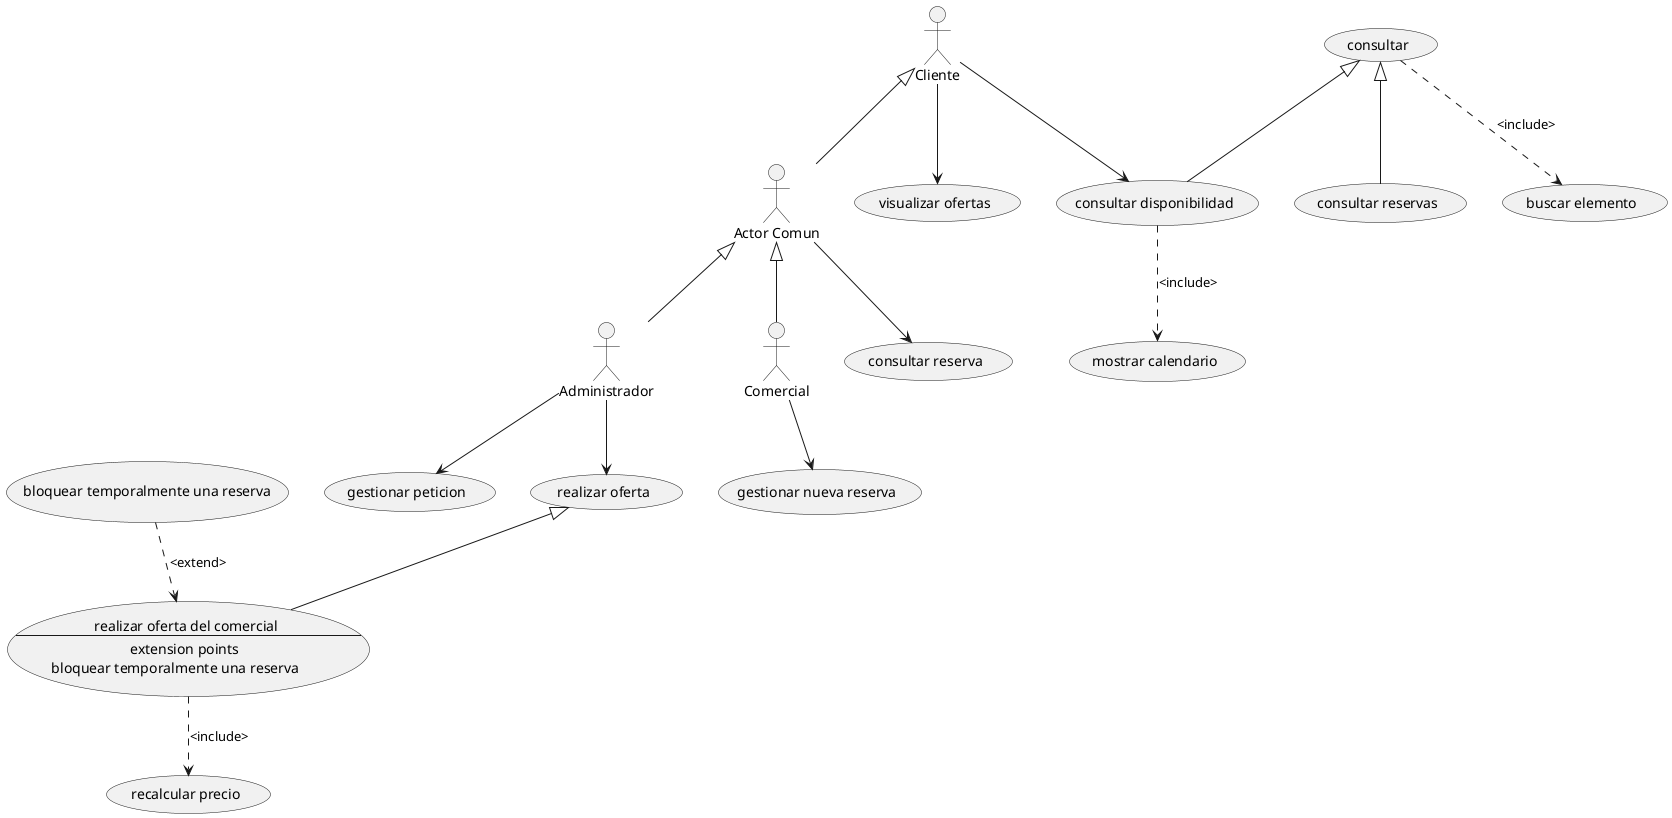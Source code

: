 @startuml

:Administrador: as Adm
:Actor Comun: as Act
:Cliente: as Cli
:Comercial: as Com

Adm --> (gestionar peticion)
Adm --> (realizar oferta)
Cli --> (visualizar ofertas)
Cli --> (consultar disponibilidad)
Act --> (consultar reserva)
Com --> (gestionar nueva reserva)

usecase UC1 as "      realizar oferta del comercial
--
     extension points
bloquear temporalmente una reserva"

(consultar) <|-- (consultar disponibilidad)
(consultar) <|-- (consultar reservas)
(realizar oferta) <|-- (UC1)
Cli <|-- Act
Act <|-- Com
Act <|-- Adm

(UC1) ..> (recalcular precio):<include>
(consultar) ..> (buscar elemento):<include>
(consultar disponibilidad) ..> (mostrar calendario):<include>

(bloquear temporalmente una reserva) ..> (UC1):<extend>

@enduml
